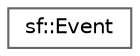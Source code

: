 digraph "Graphical Class Hierarchy"
{
 // LATEX_PDF_SIZE
  bgcolor="transparent";
  edge [fontname=Helvetica,fontsize=10,labelfontname=Helvetica,labelfontsize=10];
  node [fontname=Helvetica,fontsize=10,shape=box,height=0.2,width=0.4];
  rankdir="LR";
  Node0 [id="Node000000",label="sf::Event",height=0.2,width=0.4,color="grey40", fillcolor="white", style="filled",URL="$classsf_1_1_event.html",tooltip="Defines a system event and its parameters."];
}
